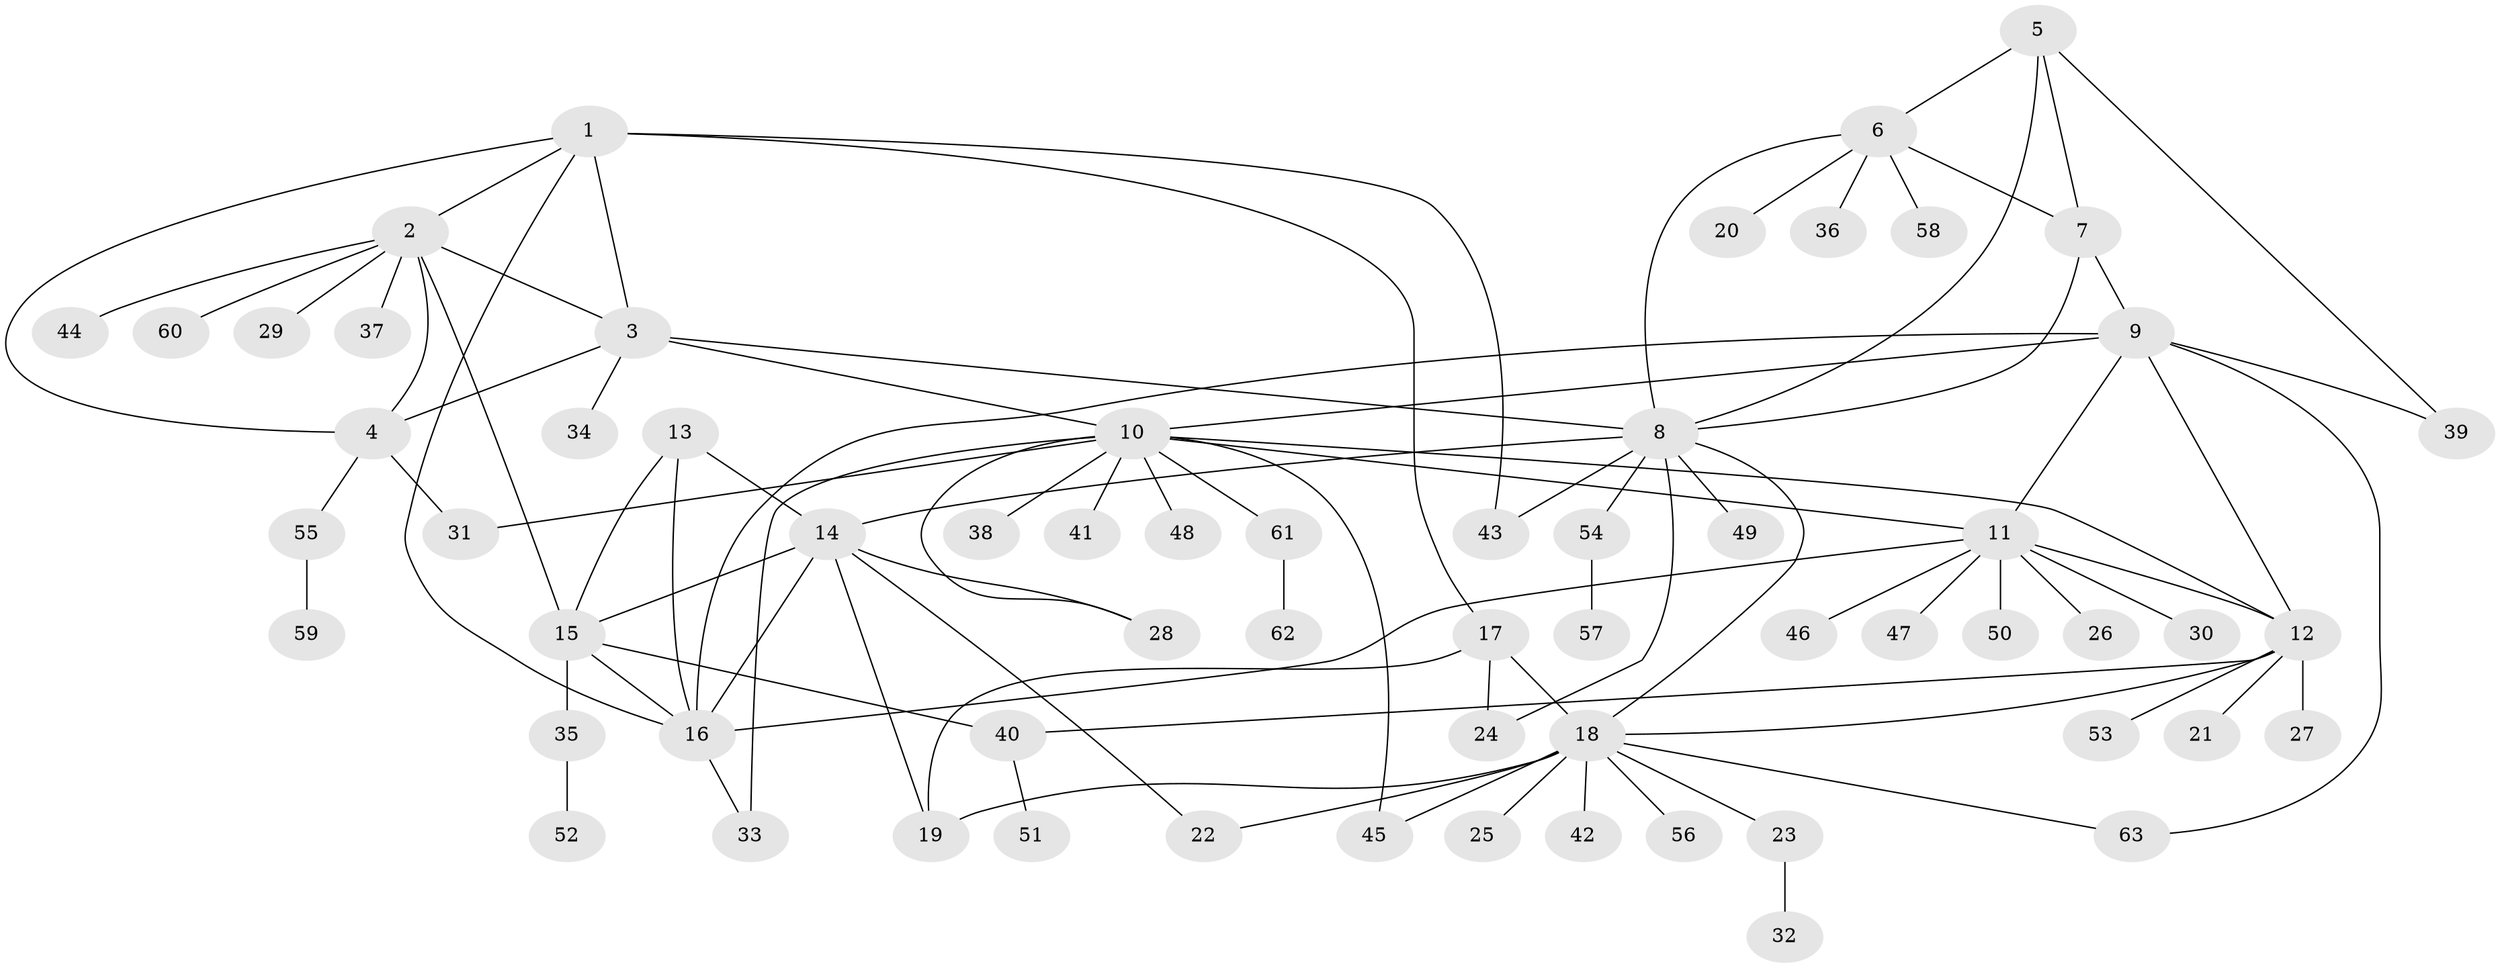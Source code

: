 // original degree distribution, {6: 0.02247191011235955, 9: 0.02247191011235955, 7: 0.0449438202247191, 5: 0.033707865168539325, 4: 0.02247191011235955, 11: 0.011235955056179775, 13: 0.02247191011235955, 10: 0.011235955056179775, 8: 0.02247191011235955, 3: 0.0449438202247191, 1: 0.5168539325842697, 2: 0.2247191011235955}
// Generated by graph-tools (version 1.1) at 2025/52/03/04/25 22:52:46]
// undirected, 63 vertices, 93 edges
graph export_dot {
  node [color=gray90,style=filled];
  1;
  2;
  3;
  4;
  5;
  6;
  7;
  8;
  9;
  10;
  11;
  12;
  13;
  14;
  15;
  16;
  17;
  18;
  19;
  20;
  21;
  22;
  23;
  24;
  25;
  26;
  27;
  28;
  29;
  30;
  31;
  32;
  33;
  34;
  35;
  36;
  37;
  38;
  39;
  40;
  41;
  42;
  43;
  44;
  45;
  46;
  47;
  48;
  49;
  50;
  51;
  52;
  53;
  54;
  55;
  56;
  57;
  58;
  59;
  60;
  61;
  62;
  63;
  1 -- 2 [weight=1.0];
  1 -- 3 [weight=1.0];
  1 -- 4 [weight=1.0];
  1 -- 16 [weight=1.0];
  1 -- 17 [weight=1.0];
  1 -- 43 [weight=1.0];
  2 -- 3 [weight=1.0];
  2 -- 4 [weight=1.0];
  2 -- 15 [weight=1.0];
  2 -- 29 [weight=1.0];
  2 -- 37 [weight=1.0];
  2 -- 44 [weight=1.0];
  2 -- 60 [weight=1.0];
  3 -- 4 [weight=1.0];
  3 -- 8 [weight=1.0];
  3 -- 10 [weight=1.0];
  3 -- 34 [weight=1.0];
  4 -- 31 [weight=1.0];
  4 -- 55 [weight=1.0];
  5 -- 6 [weight=1.0];
  5 -- 7 [weight=1.0];
  5 -- 8 [weight=1.0];
  5 -- 39 [weight=1.0];
  6 -- 7 [weight=1.0];
  6 -- 8 [weight=1.0];
  6 -- 20 [weight=1.0];
  6 -- 36 [weight=1.0];
  6 -- 58 [weight=1.0];
  7 -- 8 [weight=1.0];
  7 -- 9 [weight=1.0];
  8 -- 14 [weight=1.0];
  8 -- 18 [weight=1.0];
  8 -- 24 [weight=1.0];
  8 -- 43 [weight=1.0];
  8 -- 49 [weight=1.0];
  8 -- 54 [weight=1.0];
  9 -- 10 [weight=1.0];
  9 -- 11 [weight=1.0];
  9 -- 12 [weight=1.0];
  9 -- 16 [weight=1.0];
  9 -- 39 [weight=1.0];
  9 -- 63 [weight=1.0];
  10 -- 11 [weight=1.0];
  10 -- 12 [weight=1.0];
  10 -- 28 [weight=1.0];
  10 -- 31 [weight=1.0];
  10 -- 33 [weight=1.0];
  10 -- 38 [weight=1.0];
  10 -- 41 [weight=1.0];
  10 -- 45 [weight=1.0];
  10 -- 48 [weight=1.0];
  10 -- 61 [weight=1.0];
  11 -- 12 [weight=1.0];
  11 -- 16 [weight=1.0];
  11 -- 26 [weight=1.0];
  11 -- 30 [weight=1.0];
  11 -- 46 [weight=1.0];
  11 -- 47 [weight=1.0];
  11 -- 50 [weight=1.0];
  12 -- 18 [weight=1.0];
  12 -- 21 [weight=1.0];
  12 -- 27 [weight=1.0];
  12 -- 40 [weight=1.0];
  12 -- 53 [weight=1.0];
  13 -- 14 [weight=1.0];
  13 -- 15 [weight=1.0];
  13 -- 16 [weight=1.0];
  14 -- 15 [weight=1.0];
  14 -- 16 [weight=1.0];
  14 -- 19 [weight=1.0];
  14 -- 22 [weight=1.0];
  14 -- 28 [weight=1.0];
  15 -- 16 [weight=1.0];
  15 -- 35 [weight=1.0];
  15 -- 40 [weight=1.0];
  16 -- 33 [weight=1.0];
  17 -- 18 [weight=2.0];
  17 -- 19 [weight=2.0];
  17 -- 24 [weight=1.0];
  18 -- 19 [weight=1.0];
  18 -- 22 [weight=1.0];
  18 -- 23 [weight=1.0];
  18 -- 25 [weight=1.0];
  18 -- 42 [weight=1.0];
  18 -- 45 [weight=1.0];
  18 -- 56 [weight=1.0];
  18 -- 63 [weight=1.0];
  23 -- 32 [weight=1.0];
  35 -- 52 [weight=1.0];
  40 -- 51 [weight=1.0];
  54 -- 57 [weight=1.0];
  55 -- 59 [weight=1.0];
  61 -- 62 [weight=1.0];
}
